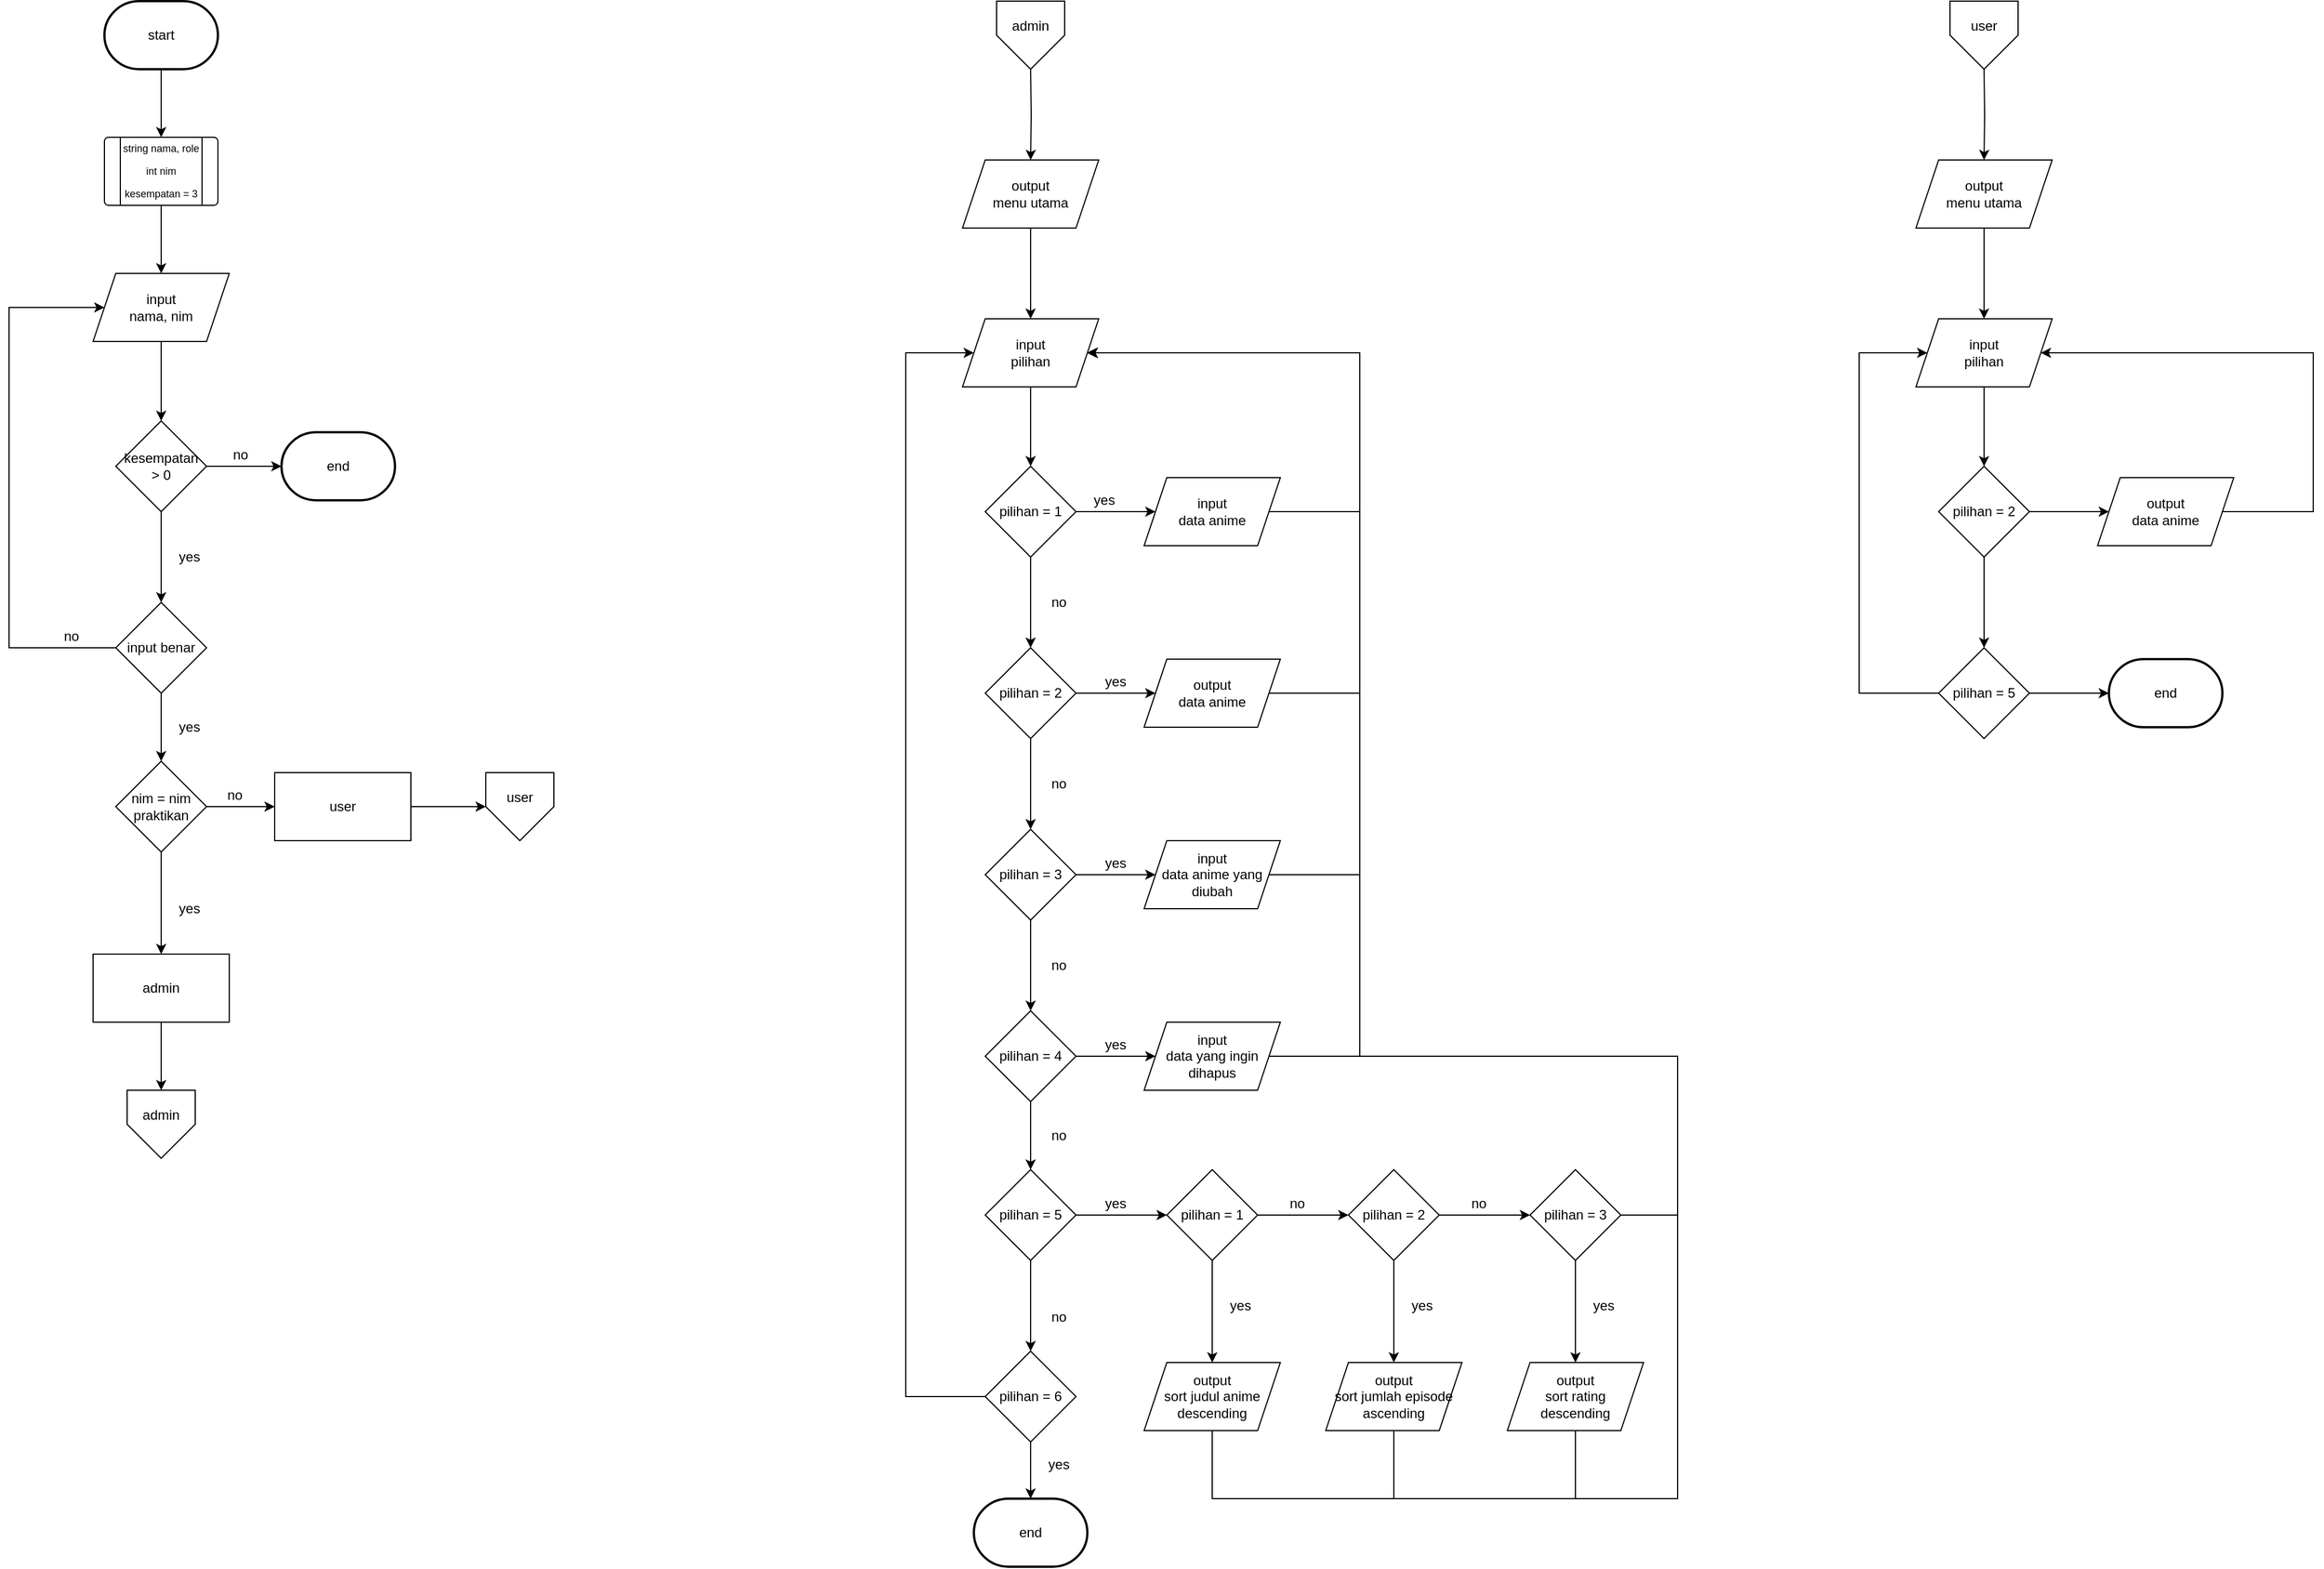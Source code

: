 <mxfile version="24.7.17">
  <diagram name="Page-1" id="v_ozaz1XqsoBa69ualDV">
    <mxGraphModel dx="3112" dy="2168" grid="1" gridSize="10" guides="1" tooltips="1" connect="1" arrows="1" fold="1" page="1" pageScale="1" pageWidth="827" pageHeight="1169" math="0" shadow="0">
      <root>
        <mxCell id="0" />
        <mxCell id="1" parent="0" />
        <mxCell id="pvlX5aL4cNImo6j-e-r--5" value="" style="edgeStyle=orthogonalEdgeStyle;rounded=0;orthogonalLoop=1;jettySize=auto;html=1;" parent="1" source="pvlX5aL4cNImo6j-e-r--1" target="pvlX5aL4cNImo6j-e-r--4" edge="1">
          <mxGeometry relative="1" as="geometry" />
        </mxCell>
        <mxCell id="pvlX5aL4cNImo6j-e-r--1" value="start" style="strokeWidth=2;html=1;shape=mxgraph.flowchart.terminator;whiteSpace=wrap;" parent="1" vertex="1">
          <mxGeometry x="254" y="40" width="100" height="60" as="geometry" />
        </mxCell>
        <mxCell id="pvlX5aL4cNImo6j-e-r--4" value="" style="verticalLabelPosition=bottom;verticalAlign=top;html=1;shape=process;whiteSpace=wrap;rounded=1;size=0.14;arcSize=6;" parent="1" vertex="1">
          <mxGeometry x="254" y="160" width="100" height="60" as="geometry" />
        </mxCell>
        <mxCell id="pvlX5aL4cNImo6j-e-r--6" value="string nama, role" style="text;html=1;align=center;verticalAlign=middle;whiteSpace=wrap;rounded=0;fontSize=9;" parent="1" vertex="1">
          <mxGeometry x="269" y="160" width="70" height="20" as="geometry" />
        </mxCell>
        <mxCell id="pvlX5aL4cNImo6j-e-r--7" value="int nim" style="text;html=1;align=center;verticalAlign=middle;whiteSpace=wrap;rounded=0;fontSize=9;" parent="1" vertex="1">
          <mxGeometry x="269" y="180" width="70" height="20" as="geometry" />
        </mxCell>
        <mxCell id="pvlX5aL4cNImo6j-e-r--10" value="" style="edgeStyle=orthogonalEdgeStyle;rounded=0;orthogonalLoop=1;jettySize=auto;html=1;" parent="1" source="pvlX5aL4cNImo6j-e-r--8" target="pvlX5aL4cNImo6j-e-r--9" edge="1">
          <mxGeometry relative="1" as="geometry" />
        </mxCell>
        <mxCell id="pvlX5aL4cNImo6j-e-r--8" value="kesempatan = 3" style="text;html=1;align=center;verticalAlign=middle;whiteSpace=wrap;rounded=0;fontSize=9;" parent="1" vertex="1">
          <mxGeometry x="269" y="200" width="70" height="20" as="geometry" />
        </mxCell>
        <mxCell id="pvlX5aL4cNImo6j-e-r--30" value="" style="edgeStyle=orthogonalEdgeStyle;rounded=0;orthogonalLoop=1;jettySize=auto;html=1;" parent="1" source="pvlX5aL4cNImo6j-e-r--9" target="pvlX5aL4cNImo6j-e-r--29" edge="1">
          <mxGeometry relative="1" as="geometry" />
        </mxCell>
        <mxCell id="pvlX5aL4cNImo6j-e-r--9" value="input&lt;div&gt;nama, nim&lt;/div&gt;" style="shape=parallelogram;perimeter=parallelogramPerimeter;whiteSpace=wrap;html=1;fixedSize=1;" parent="1" vertex="1">
          <mxGeometry x="244" y="280" width="120" height="60" as="geometry" />
        </mxCell>
        <mxCell id="pvlX5aL4cNImo6j-e-r--24" value="" style="edgeStyle=orthogonalEdgeStyle;rounded=0;orthogonalLoop=1;jettySize=auto;html=1;" parent="1" source="pvlX5aL4cNImo6j-e-r--26" target="pvlX5aL4cNImo6j-e-r--27" edge="1">
          <mxGeometry relative="1" as="geometry" />
        </mxCell>
        <mxCell id="pvlX5aL4cNImo6j-e-r--25" value="" style="edgeStyle=orthogonalEdgeStyle;rounded=0;orthogonalLoop=1;jettySize=auto;html=1;" parent="1" source="pvlX5aL4cNImo6j-e-r--26" target="pvlX5aL4cNImo6j-e-r--28" edge="1">
          <mxGeometry relative="1" as="geometry" />
        </mxCell>
        <mxCell id="pvlX5aL4cNImo6j-e-r--26" value="nim = nim praktikan" style="rhombus;whiteSpace=wrap;html=1;" parent="1" vertex="1">
          <mxGeometry x="264" y="710" width="80" height="80" as="geometry" />
        </mxCell>
        <mxCell id="Ly3mLfXc5CkyFrUFGdGX-10" value="" style="edgeStyle=orthogonalEdgeStyle;rounded=0;orthogonalLoop=1;jettySize=auto;html=1;" parent="1" source="pvlX5aL4cNImo6j-e-r--27" edge="1">
          <mxGeometry relative="1" as="geometry">
            <mxPoint x="304" y="1000" as="targetPoint" />
          </mxGeometry>
        </mxCell>
        <mxCell id="pvlX5aL4cNImo6j-e-r--27" value="admin" style="whiteSpace=wrap;html=1;" parent="1" vertex="1">
          <mxGeometry x="244" y="880" width="120" height="60" as="geometry" />
        </mxCell>
        <mxCell id="Ly3mLfXc5CkyFrUFGdGX-12" value="" style="edgeStyle=orthogonalEdgeStyle;rounded=0;orthogonalLoop=1;jettySize=auto;html=1;" parent="1" source="pvlX5aL4cNImo6j-e-r--28" edge="1">
          <mxGeometry relative="1" as="geometry">
            <mxPoint x="590.0" y="750" as="targetPoint" />
          </mxGeometry>
        </mxCell>
        <mxCell id="pvlX5aL4cNImo6j-e-r--28" value="user" style="whiteSpace=wrap;html=1;" parent="1" vertex="1">
          <mxGeometry x="404" y="720" width="120" height="60" as="geometry" />
        </mxCell>
        <mxCell id="Ly3mLfXc5CkyFrUFGdGX-2" value="" style="edgeStyle=orthogonalEdgeStyle;rounded=0;orthogonalLoop=1;jettySize=auto;html=1;" parent="1" source="pvlX5aL4cNImo6j-e-r--29" target="Ly3mLfXc5CkyFrUFGdGX-1" edge="1">
          <mxGeometry relative="1" as="geometry" />
        </mxCell>
        <mxCell id="Ly3mLfXc5CkyFrUFGdGX-5" value="" style="edgeStyle=orthogonalEdgeStyle;rounded=0;orthogonalLoop=1;jettySize=auto;html=1;" parent="1" source="pvlX5aL4cNImo6j-e-r--29" target="Ly3mLfXc5CkyFrUFGdGX-4" edge="1">
          <mxGeometry relative="1" as="geometry" />
        </mxCell>
        <mxCell id="pvlX5aL4cNImo6j-e-r--29" value="kesempatan&lt;div&gt;&amp;gt; 0&lt;/div&gt;" style="rhombus;whiteSpace=wrap;html=1;" parent="1" vertex="1">
          <mxGeometry x="264" y="410" width="80" height="80" as="geometry" />
        </mxCell>
        <mxCell id="Ly3mLfXc5CkyFrUFGdGX-3" style="edgeStyle=orthogonalEdgeStyle;rounded=0;orthogonalLoop=1;jettySize=auto;html=1;exitX=0;exitY=0.5;exitDx=0;exitDy=0;entryX=0;entryY=0.5;entryDx=0;entryDy=0;" parent="1" source="Ly3mLfXc5CkyFrUFGdGX-1" target="pvlX5aL4cNImo6j-e-r--9" edge="1">
          <mxGeometry relative="1" as="geometry">
            <Array as="points">
              <mxPoint x="170" y="610" />
              <mxPoint x="170" y="310" />
            </Array>
          </mxGeometry>
        </mxCell>
        <mxCell id="Ly3mLfXc5CkyFrUFGdGX-6" value="" style="edgeStyle=orthogonalEdgeStyle;rounded=0;orthogonalLoop=1;jettySize=auto;html=1;" parent="1" source="Ly3mLfXc5CkyFrUFGdGX-1" target="pvlX5aL4cNImo6j-e-r--26" edge="1">
          <mxGeometry relative="1" as="geometry" />
        </mxCell>
        <mxCell id="Ly3mLfXc5CkyFrUFGdGX-1" value="input benar" style="rhombus;whiteSpace=wrap;html=1;" parent="1" vertex="1">
          <mxGeometry x="264" y="570" width="80" height="80" as="geometry" />
        </mxCell>
        <mxCell id="Ly3mLfXc5CkyFrUFGdGX-4" value="end" style="strokeWidth=2;html=1;shape=mxgraph.flowchart.terminator;whiteSpace=wrap;" parent="1" vertex="1">
          <mxGeometry x="410" y="420" width="100" height="60" as="geometry" />
        </mxCell>
        <mxCell id="Ly3mLfXc5CkyFrUFGdGX-13" value="yes" style="text;html=1;align=center;verticalAlign=middle;whiteSpace=wrap;rounded=0;fontSize=12;" parent="1" vertex="1">
          <mxGeometry x="294" y="520" width="70" height="20" as="geometry" />
        </mxCell>
        <mxCell id="Ly3mLfXc5CkyFrUFGdGX-14" value="yes" style="text;html=1;align=center;verticalAlign=middle;whiteSpace=wrap;rounded=0;fontSize=12;" parent="1" vertex="1">
          <mxGeometry x="294" y="670" width="70" height="20" as="geometry" />
        </mxCell>
        <mxCell id="Ly3mLfXc5CkyFrUFGdGX-15" value="yes" style="text;html=1;align=center;verticalAlign=middle;whiteSpace=wrap;rounded=0;fontSize=12;" parent="1" vertex="1">
          <mxGeometry x="294" y="830" width="70" height="20" as="geometry" />
        </mxCell>
        <mxCell id="Ly3mLfXc5CkyFrUFGdGX-16" value="no" style="text;html=1;align=center;verticalAlign=middle;whiteSpace=wrap;rounded=0;fontSize=12;" parent="1" vertex="1">
          <mxGeometry x="339" y="430" width="70" height="20" as="geometry" />
        </mxCell>
        <mxCell id="Ly3mLfXc5CkyFrUFGdGX-17" value="no" style="text;html=1;align=center;verticalAlign=middle;whiteSpace=wrap;rounded=0;fontSize=12;" parent="1" vertex="1">
          <mxGeometry x="190" y="590" width="70" height="20" as="geometry" />
        </mxCell>
        <mxCell id="Ly3mLfXc5CkyFrUFGdGX-18" value="no" style="text;html=1;align=center;verticalAlign=middle;whiteSpace=wrap;rounded=0;fontSize=12;" parent="1" vertex="1">
          <mxGeometry x="334" y="730" width="70" height="20" as="geometry" />
        </mxCell>
        <mxCell id="Ly3mLfXc5CkyFrUFGdGX-23" value="" style="edgeStyle=orthogonalEdgeStyle;rounded=0;orthogonalLoop=1;jettySize=auto;html=1;" parent="1" target="Ly3mLfXc5CkyFrUFGdGX-22" edge="1">
          <mxGeometry relative="1" as="geometry">
            <mxPoint x="1070" y="100" as="sourcePoint" />
          </mxGeometry>
        </mxCell>
        <mxCell id="Ly3mLfXc5CkyFrUFGdGX-35" value="" style="edgeStyle=orthogonalEdgeStyle;rounded=0;orthogonalLoop=1;jettySize=auto;html=1;" parent="1" target="Ly3mLfXc5CkyFrUFGdGX-34" edge="1">
          <mxGeometry relative="1" as="geometry">
            <mxPoint x="1910" y="100" as="sourcePoint" />
          </mxGeometry>
        </mxCell>
        <mxCell id="Ly3mLfXc5CkyFrUFGdGX-25" value="" style="edgeStyle=orthogonalEdgeStyle;rounded=0;orthogonalLoop=1;jettySize=auto;html=1;" parent="1" source="Ly3mLfXc5CkyFrUFGdGX-22" target="Ly3mLfXc5CkyFrUFGdGX-24" edge="1">
          <mxGeometry relative="1" as="geometry" />
        </mxCell>
        <mxCell id="Ly3mLfXc5CkyFrUFGdGX-22" value="output&lt;div&gt;menu utama&lt;/div&gt;" style="shape=parallelogram;perimeter=parallelogramPerimeter;whiteSpace=wrap;html=1;fixedSize=1;verticalAlign=middle;spacing=2;" parent="1" vertex="1">
          <mxGeometry x="1010" y="180" width="120" height="60" as="geometry" />
        </mxCell>
        <mxCell id="Ly3mLfXc5CkyFrUFGdGX-27" value="" style="edgeStyle=orthogonalEdgeStyle;rounded=0;orthogonalLoop=1;jettySize=auto;html=1;" parent="1" source="Ly3mLfXc5CkyFrUFGdGX-24" target="Ly3mLfXc5CkyFrUFGdGX-26" edge="1">
          <mxGeometry relative="1" as="geometry" />
        </mxCell>
        <mxCell id="Ly3mLfXc5CkyFrUFGdGX-24" value="input&lt;div&gt;pilihan&lt;/div&gt;" style="shape=parallelogram;perimeter=parallelogramPerimeter;whiteSpace=wrap;html=1;fixedSize=1;verticalAlign=middle;spacing=2;" parent="1" vertex="1">
          <mxGeometry x="1010" y="320" width="120" height="60" as="geometry" />
        </mxCell>
        <mxCell id="Ly3mLfXc5CkyFrUFGdGX-29" value="" style="edgeStyle=orthogonalEdgeStyle;rounded=0;orthogonalLoop=1;jettySize=auto;html=1;" parent="1" source="Ly3mLfXc5CkyFrUFGdGX-26" target="Ly3mLfXc5CkyFrUFGdGX-28" edge="1">
          <mxGeometry relative="1" as="geometry" />
        </mxCell>
        <mxCell id="Ly3mLfXc5CkyFrUFGdGX-43" value="" style="edgeStyle=orthogonalEdgeStyle;rounded=0;orthogonalLoop=1;jettySize=auto;html=1;" parent="1" source="Ly3mLfXc5CkyFrUFGdGX-26" target="Ly3mLfXc5CkyFrUFGdGX-42" edge="1">
          <mxGeometry relative="1" as="geometry" />
        </mxCell>
        <mxCell id="Ly3mLfXc5CkyFrUFGdGX-26" value="pilihan = 1" style="rhombus;whiteSpace=wrap;html=1;verticalAlign=middle;spacing=2;" parent="1" vertex="1">
          <mxGeometry x="1030" y="450" width="80" height="80" as="geometry" />
        </mxCell>
        <mxCell id="Ly3mLfXc5CkyFrUFGdGX-31" value="" style="edgeStyle=orthogonalEdgeStyle;rounded=0;orthogonalLoop=1;jettySize=auto;html=1;" parent="1" source="Ly3mLfXc5CkyFrUFGdGX-28" target="Ly3mLfXc5CkyFrUFGdGX-30" edge="1">
          <mxGeometry relative="1" as="geometry" />
        </mxCell>
        <mxCell id="Ly3mLfXc5CkyFrUFGdGX-45" value="" style="edgeStyle=orthogonalEdgeStyle;rounded=0;orthogonalLoop=1;jettySize=auto;html=1;" parent="1" source="Ly3mLfXc5CkyFrUFGdGX-28" target="Ly3mLfXc5CkyFrUFGdGX-44" edge="1">
          <mxGeometry relative="1" as="geometry" />
        </mxCell>
        <mxCell id="Ly3mLfXc5CkyFrUFGdGX-28" value="pilihan = 2" style="rhombus;whiteSpace=wrap;html=1;verticalAlign=middle;spacing=2;" parent="1" vertex="1">
          <mxGeometry x="1030" y="610" width="80" height="80" as="geometry" />
        </mxCell>
        <mxCell id="Ly3mLfXc5CkyFrUFGdGX-33" value="" style="edgeStyle=orthogonalEdgeStyle;rounded=0;orthogonalLoop=1;jettySize=auto;html=1;" parent="1" source="Ly3mLfXc5CkyFrUFGdGX-30" target="Ly3mLfXc5CkyFrUFGdGX-32" edge="1">
          <mxGeometry relative="1" as="geometry" />
        </mxCell>
        <mxCell id="Ly3mLfXc5CkyFrUFGdGX-47" value="" style="edgeStyle=orthogonalEdgeStyle;rounded=0;orthogonalLoop=1;jettySize=auto;html=1;" parent="1" source="Ly3mLfXc5CkyFrUFGdGX-30" target="Ly3mLfXc5CkyFrUFGdGX-46" edge="1">
          <mxGeometry relative="1" as="geometry" />
        </mxCell>
        <mxCell id="Ly3mLfXc5CkyFrUFGdGX-30" value="pilihan = 3" style="rhombus;whiteSpace=wrap;html=1;verticalAlign=middle;spacing=2;" parent="1" vertex="1">
          <mxGeometry x="1030" y="770" width="80" height="80" as="geometry" />
        </mxCell>
        <mxCell id="Ly3mLfXc5CkyFrUFGdGX-53" value="" style="edgeStyle=orthogonalEdgeStyle;rounded=0;orthogonalLoop=1;jettySize=auto;html=1;" parent="1" source="Ly3mLfXc5CkyFrUFGdGX-32" target="Ly3mLfXc5CkyFrUFGdGX-52" edge="1">
          <mxGeometry relative="1" as="geometry" />
        </mxCell>
        <mxCell id="Ly3mLfXc5CkyFrUFGdGX-56" value="" style="edgeStyle=orthogonalEdgeStyle;rounded=0;orthogonalLoop=1;jettySize=auto;html=1;" parent="1" source="Ly3mLfXc5CkyFrUFGdGX-32" target="Ly3mLfXc5CkyFrUFGdGX-55" edge="1">
          <mxGeometry relative="1" as="geometry" />
        </mxCell>
        <mxCell id="Ly3mLfXc5CkyFrUFGdGX-32" value="pilihan = 4" style="rhombus;whiteSpace=wrap;html=1;verticalAlign=middle;spacing=2;" parent="1" vertex="1">
          <mxGeometry x="1030" y="930" width="80" height="80" as="geometry" />
        </mxCell>
        <mxCell id="Ly3mLfXc5CkyFrUFGdGX-37" value="" style="edgeStyle=orthogonalEdgeStyle;rounded=0;orthogonalLoop=1;jettySize=auto;html=1;" parent="1" source="Ly3mLfXc5CkyFrUFGdGX-34" target="Ly3mLfXc5CkyFrUFGdGX-36" edge="1">
          <mxGeometry relative="1" as="geometry" />
        </mxCell>
        <mxCell id="Ly3mLfXc5CkyFrUFGdGX-34" value="output&lt;div&gt;menu utama&lt;/div&gt;" style="shape=parallelogram;perimeter=parallelogramPerimeter;whiteSpace=wrap;html=1;fixedSize=1;verticalAlign=middle;spacing=2;" parent="1" vertex="1">
          <mxGeometry x="1850" y="180" width="120" height="60" as="geometry" />
        </mxCell>
        <mxCell id="Ly3mLfXc5CkyFrUFGdGX-39" value="" style="edgeStyle=orthogonalEdgeStyle;rounded=0;orthogonalLoop=1;jettySize=auto;html=1;" parent="1" source="Ly3mLfXc5CkyFrUFGdGX-36" target="Ly3mLfXc5CkyFrUFGdGX-38" edge="1">
          <mxGeometry relative="1" as="geometry" />
        </mxCell>
        <mxCell id="Ly3mLfXc5CkyFrUFGdGX-36" value="input&lt;div&gt;pilihan&lt;/div&gt;" style="shape=parallelogram;perimeter=parallelogramPerimeter;whiteSpace=wrap;html=1;fixedSize=1;verticalAlign=middle;spacing=2;" parent="1" vertex="1">
          <mxGeometry x="1850" y="320" width="120" height="60" as="geometry" />
        </mxCell>
        <mxCell id="Ly3mLfXc5CkyFrUFGdGX-41" value="" style="edgeStyle=orthogonalEdgeStyle;rounded=0;orthogonalLoop=1;jettySize=auto;html=1;" parent="1" source="Ly3mLfXc5CkyFrUFGdGX-38" target="Ly3mLfXc5CkyFrUFGdGX-40" edge="1">
          <mxGeometry relative="1" as="geometry" />
        </mxCell>
        <mxCell id="Ly3mLfXc5CkyFrUFGdGX-62" value="" style="edgeStyle=orthogonalEdgeStyle;rounded=0;orthogonalLoop=1;jettySize=auto;html=1;" parent="1" source="Ly3mLfXc5CkyFrUFGdGX-38" target="Ly3mLfXc5CkyFrUFGdGX-61" edge="1">
          <mxGeometry relative="1" as="geometry" />
        </mxCell>
        <mxCell id="Ly3mLfXc5CkyFrUFGdGX-38" value="pilihan = 2" style="rhombus;whiteSpace=wrap;html=1;verticalAlign=middle;spacing=2;" parent="1" vertex="1">
          <mxGeometry x="1870" y="450" width="80" height="80" as="geometry" />
        </mxCell>
        <mxCell id="Ly3mLfXc5CkyFrUFGdGX-66" value="" style="edgeStyle=orthogonalEdgeStyle;rounded=0;orthogonalLoop=1;jettySize=auto;html=1;" parent="1" source="Ly3mLfXc5CkyFrUFGdGX-40" target="Ly3mLfXc5CkyFrUFGdGX-65" edge="1">
          <mxGeometry relative="1" as="geometry" />
        </mxCell>
        <mxCell id="Ly3mLfXc5CkyFrUFGdGX-67" style="edgeStyle=orthogonalEdgeStyle;rounded=0;orthogonalLoop=1;jettySize=auto;html=1;exitX=0;exitY=0.5;exitDx=0;exitDy=0;entryX=0;entryY=0.5;entryDx=0;entryDy=0;" parent="1" source="Ly3mLfXc5CkyFrUFGdGX-40" target="Ly3mLfXc5CkyFrUFGdGX-36" edge="1">
          <mxGeometry relative="1" as="geometry">
            <Array as="points">
              <mxPoint x="1800" y="650" />
              <mxPoint x="1800" y="350" />
            </Array>
          </mxGeometry>
        </mxCell>
        <mxCell id="Ly3mLfXc5CkyFrUFGdGX-40" value="pilihan = 5" style="rhombus;whiteSpace=wrap;html=1;verticalAlign=middle;spacing=2;" parent="1" vertex="1">
          <mxGeometry x="1870" y="610" width="80" height="80" as="geometry" />
        </mxCell>
        <mxCell id="Ly3mLfXc5CkyFrUFGdGX-48" style="edgeStyle=orthogonalEdgeStyle;rounded=0;orthogonalLoop=1;jettySize=auto;html=1;exitX=1;exitY=0.5;exitDx=0;exitDy=0;entryX=1;entryY=0.5;entryDx=0;entryDy=0;" parent="1" source="Ly3mLfXc5CkyFrUFGdGX-42" target="Ly3mLfXc5CkyFrUFGdGX-24" edge="1">
          <mxGeometry relative="1" as="geometry">
            <Array as="points">
              <mxPoint x="1360" y="490" />
              <mxPoint x="1360" y="350" />
            </Array>
          </mxGeometry>
        </mxCell>
        <mxCell id="Ly3mLfXc5CkyFrUFGdGX-42" value="input&lt;div&gt;data anime&lt;/div&gt;" style="shape=parallelogram;perimeter=parallelogramPerimeter;whiteSpace=wrap;html=1;fixedSize=1;spacing=2;" parent="1" vertex="1">
          <mxGeometry x="1170" y="460" width="120" height="60" as="geometry" />
        </mxCell>
        <mxCell id="Ly3mLfXc5CkyFrUFGdGX-49" style="edgeStyle=orthogonalEdgeStyle;rounded=0;orthogonalLoop=1;jettySize=auto;html=1;exitX=1;exitY=0.5;exitDx=0;exitDy=0;entryX=1;entryY=0.5;entryDx=0;entryDy=0;" parent="1" source="Ly3mLfXc5CkyFrUFGdGX-44" target="Ly3mLfXc5CkyFrUFGdGX-24" edge="1">
          <mxGeometry relative="1" as="geometry">
            <mxPoint x="1340" y="610" as="targetPoint" />
            <Array as="points">
              <mxPoint x="1360" y="650" />
              <mxPoint x="1360" y="350" />
            </Array>
          </mxGeometry>
        </mxCell>
        <mxCell id="Ly3mLfXc5CkyFrUFGdGX-44" value="output&lt;div&gt;data anime&lt;/div&gt;" style="shape=parallelogram;perimeter=parallelogramPerimeter;whiteSpace=wrap;html=1;fixedSize=1;spacing=2;" parent="1" vertex="1">
          <mxGeometry x="1170" y="620" width="120" height="60" as="geometry" />
        </mxCell>
        <mxCell id="Ly3mLfXc5CkyFrUFGdGX-50" style="edgeStyle=orthogonalEdgeStyle;rounded=0;orthogonalLoop=1;jettySize=auto;html=1;exitX=1;exitY=0.5;exitDx=0;exitDy=0;entryX=1;entryY=0.5;entryDx=0;entryDy=0;" parent="1" source="Ly3mLfXc5CkyFrUFGdGX-46" target="Ly3mLfXc5CkyFrUFGdGX-24" edge="1">
          <mxGeometry relative="1" as="geometry">
            <Array as="points">
              <mxPoint x="1360" y="810" />
              <mxPoint x="1360" y="350" />
            </Array>
          </mxGeometry>
        </mxCell>
        <mxCell id="Ly3mLfXc5CkyFrUFGdGX-46" value="input&lt;div&gt;data anime yang&lt;/div&gt;&lt;div&gt;diubah&lt;/div&gt;" style="shape=parallelogram;perimeter=parallelogramPerimeter;whiteSpace=wrap;html=1;fixedSize=1;spacing=2;" parent="1" vertex="1">
          <mxGeometry x="1170" y="780" width="120" height="60" as="geometry" />
        </mxCell>
        <mxCell id="Ly3mLfXc5CkyFrUFGdGX-54" style="edgeStyle=orthogonalEdgeStyle;rounded=0;orthogonalLoop=1;jettySize=auto;html=1;exitX=1;exitY=0.5;exitDx=0;exitDy=0;entryX=1;entryY=0.5;entryDx=0;entryDy=0;" parent="1" source="Ly3mLfXc5CkyFrUFGdGX-52" target="Ly3mLfXc5CkyFrUFGdGX-24" edge="1">
          <mxGeometry relative="1" as="geometry">
            <mxPoint x="1140" y="350" as="targetPoint" />
            <Array as="points">
              <mxPoint x="1360" y="970" />
              <mxPoint x="1360" y="350" />
            </Array>
          </mxGeometry>
        </mxCell>
        <mxCell id="Ly3mLfXc5CkyFrUFGdGX-52" value="input&lt;div&gt;data yang ingin&lt;/div&gt;&lt;div&gt;dihapus&lt;/div&gt;" style="shape=parallelogram;perimeter=parallelogramPerimeter;whiteSpace=wrap;html=1;fixedSize=1;spacing=2;" parent="1" vertex="1">
          <mxGeometry x="1170" y="940" width="120" height="60" as="geometry" />
        </mxCell>
        <mxCell id="jhARELJ7SnTaGgEiy984-2" value="" style="edgeStyle=orthogonalEdgeStyle;rounded=0;orthogonalLoop=1;jettySize=auto;html=1;" edge="1" parent="1" source="Ly3mLfXc5CkyFrUFGdGX-55" target="jhARELJ7SnTaGgEiy984-1">
          <mxGeometry relative="1" as="geometry" />
        </mxCell>
        <mxCell id="jhARELJ7SnTaGgEiy984-4" value="" style="edgeStyle=orthogonalEdgeStyle;rounded=0;orthogonalLoop=1;jettySize=auto;html=1;" edge="1" parent="1" source="Ly3mLfXc5CkyFrUFGdGX-55" target="jhARELJ7SnTaGgEiy984-3">
          <mxGeometry relative="1" as="geometry" />
        </mxCell>
        <mxCell id="Ly3mLfXc5CkyFrUFGdGX-55" value="pilihan = 5" style="rhombus;whiteSpace=wrap;html=1;spacing=2;" parent="1" vertex="1">
          <mxGeometry x="1030" y="1070" width="80" height="80" as="geometry" />
        </mxCell>
        <mxCell id="Ly3mLfXc5CkyFrUFGdGX-58" value="end" style="strokeWidth=2;html=1;shape=mxgraph.flowchart.terminator;whiteSpace=wrap;" parent="1" vertex="1">
          <mxGeometry x="1020" y="1360" width="100" height="60" as="geometry" />
        </mxCell>
        <mxCell id="Ly3mLfXc5CkyFrUFGdGX-64" style="edgeStyle=orthogonalEdgeStyle;rounded=0;orthogonalLoop=1;jettySize=auto;html=1;exitX=1;exitY=0.5;exitDx=0;exitDy=0;entryX=1;entryY=0.5;entryDx=0;entryDy=0;" parent="1" source="Ly3mLfXc5CkyFrUFGdGX-61" target="Ly3mLfXc5CkyFrUFGdGX-36" edge="1">
          <mxGeometry relative="1" as="geometry">
            <Array as="points">
              <mxPoint x="2200" y="490" />
              <mxPoint x="2200" y="350" />
            </Array>
          </mxGeometry>
        </mxCell>
        <mxCell id="Ly3mLfXc5CkyFrUFGdGX-61" value="output&lt;div&gt;data anime&lt;/div&gt;" style="shape=parallelogram;perimeter=parallelogramPerimeter;whiteSpace=wrap;html=1;fixedSize=1;spacing=2;" parent="1" vertex="1">
          <mxGeometry x="2010" y="460" width="120" height="60" as="geometry" />
        </mxCell>
        <mxCell id="Ly3mLfXc5CkyFrUFGdGX-65" value="end" style="strokeWidth=2;html=1;shape=mxgraph.flowchart.terminator;whiteSpace=wrap;" parent="1" vertex="1">
          <mxGeometry x="2020" y="620" width="100" height="60" as="geometry" />
        </mxCell>
        <mxCell id="GdzJpsomkQqjt4HUxb7B-1" value="admin" style="verticalLabelPosition=bottom;verticalAlign=top;shape=offPageConnector;rounded=0;size=0.5;spacing=-50;" parent="1" vertex="1">
          <mxGeometry x="274" y="1000" width="60" height="60" as="geometry" />
        </mxCell>
        <mxCell id="GdzJpsomkQqjt4HUxb7B-2" value="user" style="verticalLabelPosition=bottom;verticalAlign=top;shape=offPageConnector;rounded=0;size=0.5;spacing=-50;" parent="1" vertex="1">
          <mxGeometry x="590" y="720" width="60" height="60" as="geometry" />
        </mxCell>
        <mxCell id="GdzJpsomkQqjt4HUxb7B-4" value="admin" style="verticalLabelPosition=bottom;verticalAlign=top;shape=offPageConnector;rounded=0;size=0.5;spacing=-50;" parent="1" vertex="1">
          <mxGeometry x="1040" y="40" width="60" height="60" as="geometry" />
        </mxCell>
        <mxCell id="GdzJpsomkQqjt4HUxb7B-5" value="user" style="verticalLabelPosition=bottom;verticalAlign=top;shape=offPageConnector;rounded=0;size=0.5;spacing=-50;" parent="1" vertex="1">
          <mxGeometry x="1880" y="40" width="60" height="60" as="geometry" />
        </mxCell>
        <mxCell id="jhARELJ7SnTaGgEiy984-15" style="edgeStyle=orthogonalEdgeStyle;rounded=0;orthogonalLoop=1;jettySize=auto;html=1;exitX=0;exitY=0.5;exitDx=0;exitDy=0;entryX=0;entryY=0.5;entryDx=0;entryDy=0;" edge="1" parent="1" source="jhARELJ7SnTaGgEiy984-1" target="Ly3mLfXc5CkyFrUFGdGX-24">
          <mxGeometry relative="1" as="geometry">
            <Array as="points">
              <mxPoint x="960" y="1270" />
              <mxPoint x="960" y="350" />
            </Array>
          </mxGeometry>
        </mxCell>
        <mxCell id="jhARELJ7SnTaGgEiy984-24" value="" style="edgeStyle=orthogonalEdgeStyle;rounded=0;orthogonalLoop=1;jettySize=auto;html=1;" edge="1" parent="1" source="jhARELJ7SnTaGgEiy984-1" target="Ly3mLfXc5CkyFrUFGdGX-58">
          <mxGeometry relative="1" as="geometry" />
        </mxCell>
        <mxCell id="jhARELJ7SnTaGgEiy984-1" value="pilihan = 6" style="rhombus;whiteSpace=wrap;html=1;spacing=2;" vertex="1" parent="1">
          <mxGeometry x="1030" y="1230" width="80" height="80" as="geometry" />
        </mxCell>
        <mxCell id="jhARELJ7SnTaGgEiy984-6" value="" style="edgeStyle=orthogonalEdgeStyle;rounded=0;orthogonalLoop=1;jettySize=auto;html=1;" edge="1" parent="1" source="jhARELJ7SnTaGgEiy984-3" target="jhARELJ7SnTaGgEiy984-5">
          <mxGeometry relative="1" as="geometry" />
        </mxCell>
        <mxCell id="jhARELJ7SnTaGgEiy984-10" value="" style="edgeStyle=orthogonalEdgeStyle;rounded=0;orthogonalLoop=1;jettySize=auto;html=1;" edge="1" parent="1" source="jhARELJ7SnTaGgEiy984-3" target="jhARELJ7SnTaGgEiy984-9">
          <mxGeometry relative="1" as="geometry" />
        </mxCell>
        <mxCell id="jhARELJ7SnTaGgEiy984-3" value="pilihan = 1" style="rhombus;whiteSpace=wrap;html=1;spacing=2;" vertex="1" parent="1">
          <mxGeometry x="1190" y="1070" width="80" height="80" as="geometry" />
        </mxCell>
        <mxCell id="jhARELJ7SnTaGgEiy984-8" value="" style="edgeStyle=orthogonalEdgeStyle;rounded=0;orthogonalLoop=1;jettySize=auto;html=1;" edge="1" parent="1" source="jhARELJ7SnTaGgEiy984-5" target="jhARELJ7SnTaGgEiy984-7">
          <mxGeometry relative="1" as="geometry" />
        </mxCell>
        <mxCell id="jhARELJ7SnTaGgEiy984-12" value="" style="edgeStyle=orthogonalEdgeStyle;rounded=0;orthogonalLoop=1;jettySize=auto;html=1;" edge="1" parent="1" source="jhARELJ7SnTaGgEiy984-5" target="jhARELJ7SnTaGgEiy984-11">
          <mxGeometry relative="1" as="geometry" />
        </mxCell>
        <mxCell id="jhARELJ7SnTaGgEiy984-5" value="pilihan = 2" style="rhombus;whiteSpace=wrap;html=1;spacing=2;" vertex="1" parent="1">
          <mxGeometry x="1350" y="1070" width="80" height="80" as="geometry" />
        </mxCell>
        <mxCell id="jhARELJ7SnTaGgEiy984-14" value="" style="edgeStyle=orthogonalEdgeStyle;rounded=0;orthogonalLoop=1;jettySize=auto;html=1;" edge="1" parent="1" source="jhARELJ7SnTaGgEiy984-7" target="jhARELJ7SnTaGgEiy984-13">
          <mxGeometry relative="1" as="geometry" />
        </mxCell>
        <mxCell id="jhARELJ7SnTaGgEiy984-33" style="edgeStyle=orthogonalEdgeStyle;rounded=0;orthogonalLoop=1;jettySize=auto;html=1;exitX=1;exitY=0.5;exitDx=0;exitDy=0;entryX=1;entryY=0.5;entryDx=0;entryDy=0;" edge="1" parent="1" source="jhARELJ7SnTaGgEiy984-7" target="Ly3mLfXc5CkyFrUFGdGX-24">
          <mxGeometry relative="1" as="geometry">
            <Array as="points">
              <mxPoint x="1640" y="1110" />
              <mxPoint x="1640" y="970" />
              <mxPoint x="1360" y="970" />
              <mxPoint x="1360" y="350" />
            </Array>
          </mxGeometry>
        </mxCell>
        <mxCell id="jhARELJ7SnTaGgEiy984-7" value="pilihan = 3" style="rhombus;whiteSpace=wrap;html=1;spacing=2;" vertex="1" parent="1">
          <mxGeometry x="1510" y="1070" width="80" height="80" as="geometry" />
        </mxCell>
        <mxCell id="jhARELJ7SnTaGgEiy984-36" style="edgeStyle=orthogonalEdgeStyle;rounded=0;orthogonalLoop=1;jettySize=auto;html=1;exitX=0.5;exitY=1;exitDx=0;exitDy=0;entryX=1;entryY=0.5;entryDx=0;entryDy=0;" edge="1" parent="1" source="jhARELJ7SnTaGgEiy984-9" target="Ly3mLfXc5CkyFrUFGdGX-24">
          <mxGeometry relative="1" as="geometry">
            <Array as="points">
              <mxPoint x="1230" y="1360" />
              <mxPoint x="1640" y="1360" />
              <mxPoint x="1640" y="970" />
              <mxPoint x="1360" y="970" />
              <mxPoint x="1360" y="350" />
            </Array>
          </mxGeometry>
        </mxCell>
        <mxCell id="jhARELJ7SnTaGgEiy984-9" value="output&lt;div&gt;sort judul anime descending&lt;/div&gt;" style="shape=parallelogram;perimeter=parallelogramPerimeter;whiteSpace=wrap;html=1;fixedSize=1;spacing=2;" vertex="1" parent="1">
          <mxGeometry x="1170" y="1240" width="120" height="60" as="geometry" />
        </mxCell>
        <mxCell id="jhARELJ7SnTaGgEiy984-35" style="edgeStyle=orthogonalEdgeStyle;rounded=0;orthogonalLoop=1;jettySize=auto;html=1;exitX=0.5;exitY=1;exitDx=0;exitDy=0;entryX=1;entryY=0.5;entryDx=0;entryDy=0;" edge="1" parent="1" source="jhARELJ7SnTaGgEiy984-11" target="Ly3mLfXc5CkyFrUFGdGX-24">
          <mxGeometry relative="1" as="geometry">
            <Array as="points">
              <mxPoint x="1390" y="1360" />
              <mxPoint x="1640" y="1360" />
              <mxPoint x="1640" y="970" />
              <mxPoint x="1360" y="970" />
              <mxPoint x="1360" y="350" />
            </Array>
          </mxGeometry>
        </mxCell>
        <mxCell id="jhARELJ7SnTaGgEiy984-11" value="output&lt;div&gt;sort jumlah episode ascending&lt;/div&gt;" style="shape=parallelogram;perimeter=parallelogramPerimeter;whiteSpace=wrap;html=1;fixedSize=1;spacing=2;" vertex="1" parent="1">
          <mxGeometry x="1330" y="1240" width="120" height="60" as="geometry" />
        </mxCell>
        <mxCell id="jhARELJ7SnTaGgEiy984-34" style="edgeStyle=orthogonalEdgeStyle;rounded=0;orthogonalLoop=1;jettySize=auto;html=1;exitX=0.5;exitY=1;exitDx=0;exitDy=0;entryX=1;entryY=0.5;entryDx=0;entryDy=0;" edge="1" parent="1" source="jhARELJ7SnTaGgEiy984-13" target="Ly3mLfXc5CkyFrUFGdGX-24">
          <mxGeometry relative="1" as="geometry">
            <Array as="points">
              <mxPoint x="1550" y="1360" />
              <mxPoint x="1640" y="1360" />
              <mxPoint x="1640" y="970" />
              <mxPoint x="1360" y="970" />
              <mxPoint x="1360" y="350" />
            </Array>
          </mxGeometry>
        </mxCell>
        <mxCell id="jhARELJ7SnTaGgEiy984-13" value="output&lt;div&gt;sort rating descending&lt;/div&gt;" style="shape=parallelogram;perimeter=parallelogramPerimeter;whiteSpace=wrap;html=1;fixedSize=1;spacing=2;" vertex="1" parent="1">
          <mxGeometry x="1490" y="1240" width="120" height="60" as="geometry" />
        </mxCell>
        <mxCell id="jhARELJ7SnTaGgEiy984-16" value="yes" style="text;html=1;align=center;verticalAlign=middle;whiteSpace=wrap;rounded=0;fontSize=12;" vertex="1" parent="1">
          <mxGeometry x="1100" y="470" width="70" height="20" as="geometry" />
        </mxCell>
        <mxCell id="jhARELJ7SnTaGgEiy984-17" value="yes" style="text;html=1;align=center;verticalAlign=middle;whiteSpace=wrap;rounded=0;fontSize=12;" vertex="1" parent="1">
          <mxGeometry x="1110" y="630" width="70" height="20" as="geometry" />
        </mxCell>
        <mxCell id="jhARELJ7SnTaGgEiy984-18" value="yes" style="text;html=1;align=center;verticalAlign=middle;whiteSpace=wrap;rounded=0;fontSize=12;" vertex="1" parent="1">
          <mxGeometry x="1110" y="790" width="70" height="20" as="geometry" />
        </mxCell>
        <mxCell id="jhARELJ7SnTaGgEiy984-19" value="yes" style="text;html=1;align=center;verticalAlign=middle;whiteSpace=wrap;rounded=0;fontSize=12;" vertex="1" parent="1">
          <mxGeometry x="1110" y="950" width="70" height="20" as="geometry" />
        </mxCell>
        <mxCell id="jhARELJ7SnTaGgEiy984-20" value="yes" style="text;html=1;align=center;verticalAlign=middle;whiteSpace=wrap;rounded=0;fontSize=12;" vertex="1" parent="1">
          <mxGeometry x="1110" y="1090" width="70" height="20" as="geometry" />
        </mxCell>
        <mxCell id="jhARELJ7SnTaGgEiy984-21" value="yes" style="text;html=1;align=center;verticalAlign=middle;whiteSpace=wrap;rounded=0;fontSize=12;" vertex="1" parent="1">
          <mxGeometry x="1220" y="1180" width="70" height="20" as="geometry" />
        </mxCell>
        <mxCell id="jhARELJ7SnTaGgEiy984-22" value="yes" style="text;html=1;align=center;verticalAlign=middle;whiteSpace=wrap;rounded=0;fontSize=12;" vertex="1" parent="1">
          <mxGeometry x="1380" y="1180" width="70" height="20" as="geometry" />
        </mxCell>
        <mxCell id="jhARELJ7SnTaGgEiy984-23" value="yes" style="text;html=1;align=center;verticalAlign=middle;whiteSpace=wrap;rounded=0;fontSize=12;" vertex="1" parent="1">
          <mxGeometry x="1540" y="1180" width="70" height="20" as="geometry" />
        </mxCell>
        <mxCell id="jhARELJ7SnTaGgEiy984-25" value="yes" style="text;html=1;align=center;verticalAlign=middle;whiteSpace=wrap;rounded=0;fontSize=12;" vertex="1" parent="1">
          <mxGeometry x="1060" y="1320" width="70" height="20" as="geometry" />
        </mxCell>
        <mxCell id="jhARELJ7SnTaGgEiy984-26" value="no" style="text;html=1;align=center;verticalAlign=middle;whiteSpace=wrap;rounded=0;fontSize=12;" vertex="1" parent="1">
          <mxGeometry x="1060" y="560" width="70" height="20" as="geometry" />
        </mxCell>
        <mxCell id="jhARELJ7SnTaGgEiy984-27" value="no" style="text;html=1;align=center;verticalAlign=middle;whiteSpace=wrap;rounded=0;fontSize=12;" vertex="1" parent="1">
          <mxGeometry x="1060" y="720" width="70" height="20" as="geometry" />
        </mxCell>
        <mxCell id="jhARELJ7SnTaGgEiy984-28" value="no" style="text;html=1;align=center;verticalAlign=middle;whiteSpace=wrap;rounded=0;fontSize=12;" vertex="1" parent="1">
          <mxGeometry x="1060" y="880" width="70" height="20" as="geometry" />
        </mxCell>
        <mxCell id="jhARELJ7SnTaGgEiy984-29" value="no" style="text;html=1;align=center;verticalAlign=middle;whiteSpace=wrap;rounded=0;fontSize=12;" vertex="1" parent="1">
          <mxGeometry x="1060" y="1030" width="70" height="20" as="geometry" />
        </mxCell>
        <mxCell id="jhARELJ7SnTaGgEiy984-30" value="no" style="text;html=1;align=center;verticalAlign=middle;whiteSpace=wrap;rounded=0;fontSize=12;" vertex="1" parent="1">
          <mxGeometry x="1060" y="1190" width="70" height="20" as="geometry" />
        </mxCell>
        <mxCell id="jhARELJ7SnTaGgEiy984-31" value="no" style="text;html=1;align=center;verticalAlign=middle;whiteSpace=wrap;rounded=0;fontSize=12;" vertex="1" parent="1">
          <mxGeometry x="1270" y="1090" width="70" height="20" as="geometry" />
        </mxCell>
        <mxCell id="jhARELJ7SnTaGgEiy984-32" value="no" style="text;html=1;align=center;verticalAlign=middle;whiteSpace=wrap;rounded=0;fontSize=12;" vertex="1" parent="1">
          <mxGeometry x="1430" y="1090" width="70" height="20" as="geometry" />
        </mxCell>
      </root>
    </mxGraphModel>
  </diagram>
</mxfile>
